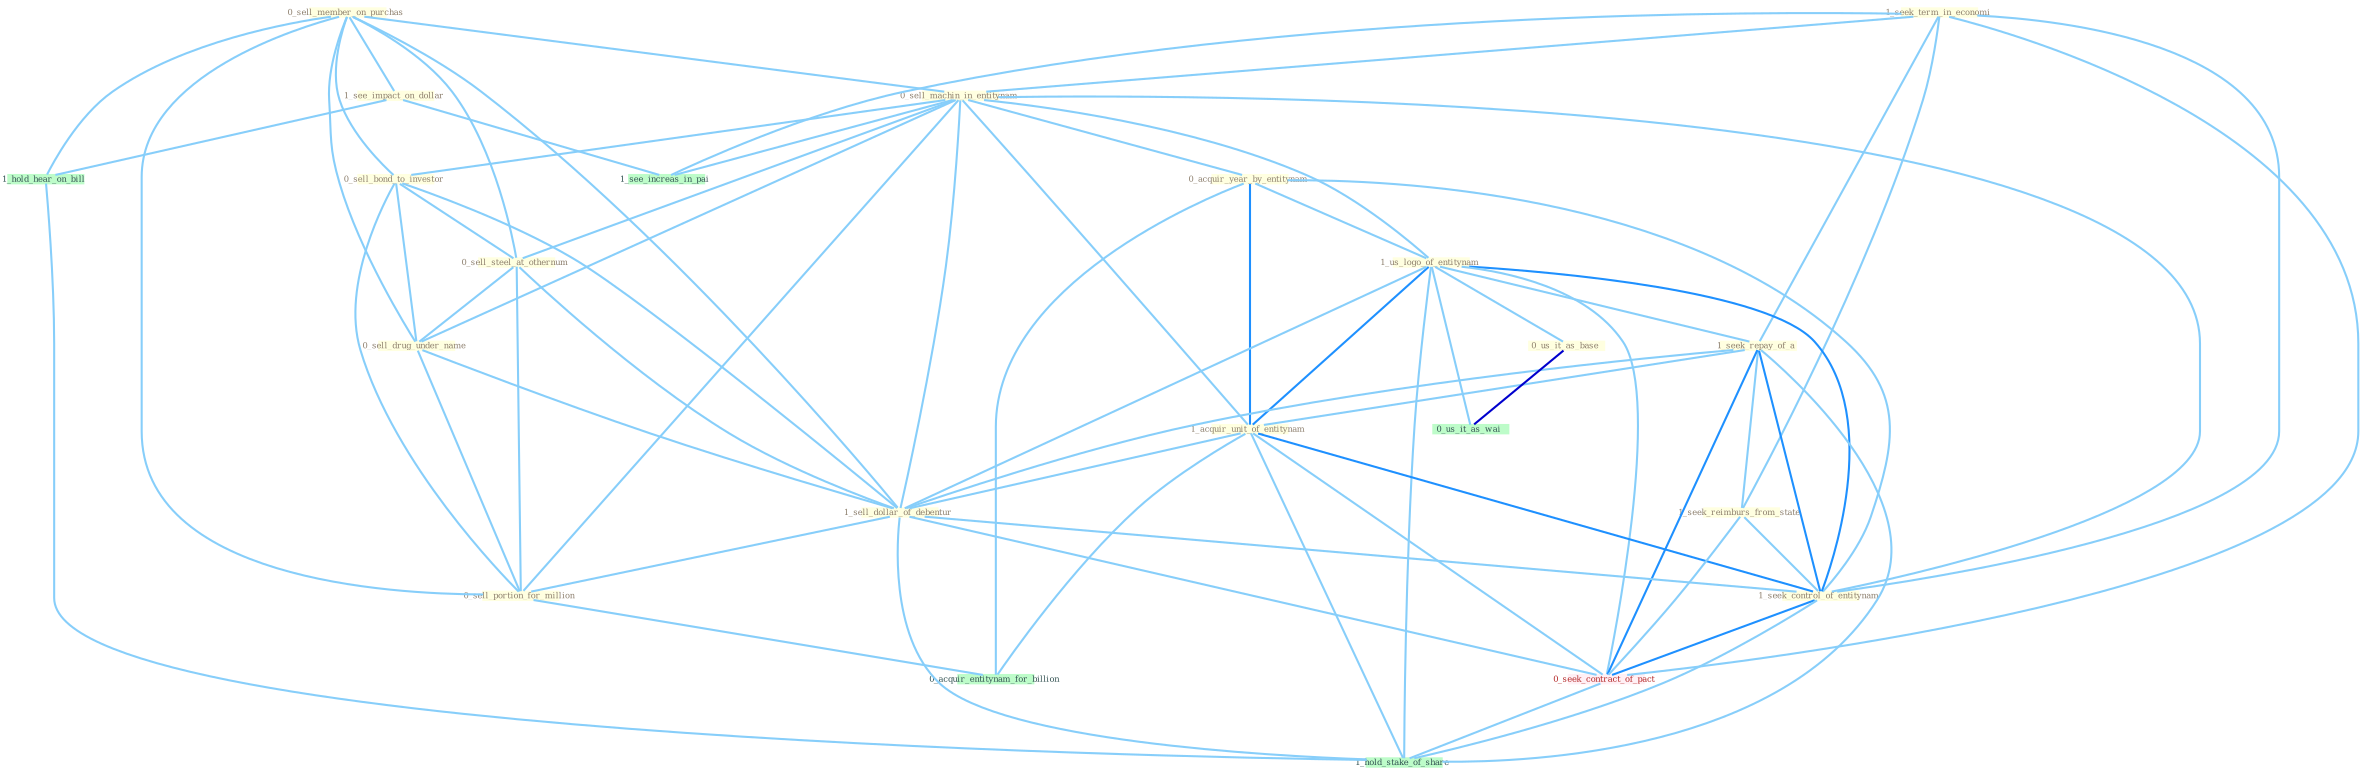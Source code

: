 Graph G{ 
    node
    [shape=polygon,style=filled,width=.5,height=.06,color="#BDFCC9",fixedsize=true,fontsize=4,
    fontcolor="#2f4f4f"];
    {node
    [color="#ffffe0", fontcolor="#8b7d6b"] "0_sell_member_on_purchas " "1_seek_term_in_economi " "0_sell_machin_in_entitynam " "0_sell_bond_to_investor " "0_sell_steel_at_othernum " "0_acquir_year_by_entitynam " "0_sell_drug_under_name " "1_us_logo_of_entitynam " "1_seek_repay_of_a " "0_us_it_as_base " "1_acquir_unit_of_entitynam " "1_seek_reimburs_from_state " "1_sell_dollar_of_debentur " "1_seek_control_of_entitynam " "0_sell_portion_for_million " "1_see_impact_on_dollar "}
{node [color="#fff0f5", fontcolor="#b22222"] "0_seek_contract_of_pact "}
edge [color="#B0E2FF"];

	"0_sell_member_on_purchas " -- "0_sell_machin_in_entitynam " [w="1", color="#87cefa" ];
	"0_sell_member_on_purchas " -- "0_sell_bond_to_investor " [w="1", color="#87cefa" ];
	"0_sell_member_on_purchas " -- "0_sell_steel_at_othernum " [w="1", color="#87cefa" ];
	"0_sell_member_on_purchas " -- "0_sell_drug_under_name " [w="1", color="#87cefa" ];
	"0_sell_member_on_purchas " -- "1_sell_dollar_of_debentur " [w="1", color="#87cefa" ];
	"0_sell_member_on_purchas " -- "0_sell_portion_for_million " [w="1", color="#87cefa" ];
	"0_sell_member_on_purchas " -- "1_see_impact_on_dollar " [w="1", color="#87cefa" ];
	"0_sell_member_on_purchas " -- "1_hold_hear_on_bill " [w="1", color="#87cefa" ];
	"1_seek_term_in_economi " -- "0_sell_machin_in_entitynam " [w="1", color="#87cefa" ];
	"1_seek_term_in_economi " -- "1_seek_repay_of_a " [w="1", color="#87cefa" ];
	"1_seek_term_in_economi " -- "1_seek_reimburs_from_state " [w="1", color="#87cefa" ];
	"1_seek_term_in_economi " -- "1_seek_control_of_entitynam " [w="1", color="#87cefa" ];
	"1_seek_term_in_economi " -- "0_seek_contract_of_pact " [w="1", color="#87cefa" ];
	"1_seek_term_in_economi " -- "1_see_increas_in_pai " [w="1", color="#87cefa" ];
	"0_sell_machin_in_entitynam " -- "0_sell_bond_to_investor " [w="1", color="#87cefa" ];
	"0_sell_machin_in_entitynam " -- "0_sell_steel_at_othernum " [w="1", color="#87cefa" ];
	"0_sell_machin_in_entitynam " -- "0_acquir_year_by_entitynam " [w="1", color="#87cefa" ];
	"0_sell_machin_in_entitynam " -- "0_sell_drug_under_name " [w="1", color="#87cefa" ];
	"0_sell_machin_in_entitynam " -- "1_us_logo_of_entitynam " [w="1", color="#87cefa" ];
	"0_sell_machin_in_entitynam " -- "1_acquir_unit_of_entitynam " [w="1", color="#87cefa" ];
	"0_sell_machin_in_entitynam " -- "1_sell_dollar_of_debentur " [w="1", color="#87cefa" ];
	"0_sell_machin_in_entitynam " -- "1_seek_control_of_entitynam " [w="1", color="#87cefa" ];
	"0_sell_machin_in_entitynam " -- "0_sell_portion_for_million " [w="1", color="#87cefa" ];
	"0_sell_machin_in_entitynam " -- "1_see_increas_in_pai " [w="1", color="#87cefa" ];
	"0_sell_bond_to_investor " -- "0_sell_steel_at_othernum " [w="1", color="#87cefa" ];
	"0_sell_bond_to_investor " -- "0_sell_drug_under_name " [w="1", color="#87cefa" ];
	"0_sell_bond_to_investor " -- "1_sell_dollar_of_debentur " [w="1", color="#87cefa" ];
	"0_sell_bond_to_investor " -- "0_sell_portion_for_million " [w="1", color="#87cefa" ];
	"0_sell_steel_at_othernum " -- "0_sell_drug_under_name " [w="1", color="#87cefa" ];
	"0_sell_steel_at_othernum " -- "1_sell_dollar_of_debentur " [w="1", color="#87cefa" ];
	"0_sell_steel_at_othernum " -- "0_sell_portion_for_million " [w="1", color="#87cefa" ];
	"0_acquir_year_by_entitynam " -- "1_us_logo_of_entitynam " [w="1", color="#87cefa" ];
	"0_acquir_year_by_entitynam " -- "1_acquir_unit_of_entitynam " [w="2", color="#1e90ff" , len=0.8];
	"0_acquir_year_by_entitynam " -- "1_seek_control_of_entitynam " [w="1", color="#87cefa" ];
	"0_acquir_year_by_entitynam " -- "0_acquir_entitynam_for_billion " [w="1", color="#87cefa" ];
	"0_sell_drug_under_name " -- "1_sell_dollar_of_debentur " [w="1", color="#87cefa" ];
	"0_sell_drug_under_name " -- "0_sell_portion_for_million " [w="1", color="#87cefa" ];
	"1_us_logo_of_entitynam " -- "1_seek_repay_of_a " [w="1", color="#87cefa" ];
	"1_us_logo_of_entitynam " -- "0_us_it_as_base " [w="1", color="#87cefa" ];
	"1_us_logo_of_entitynam " -- "1_acquir_unit_of_entitynam " [w="2", color="#1e90ff" , len=0.8];
	"1_us_logo_of_entitynam " -- "1_sell_dollar_of_debentur " [w="1", color="#87cefa" ];
	"1_us_logo_of_entitynam " -- "1_seek_control_of_entitynam " [w="2", color="#1e90ff" , len=0.8];
	"1_us_logo_of_entitynam " -- "0_seek_contract_of_pact " [w="1", color="#87cefa" ];
	"1_us_logo_of_entitynam " -- "0_us_it_as_wai " [w="1", color="#87cefa" ];
	"1_us_logo_of_entitynam " -- "1_hold_stake_of_share " [w="1", color="#87cefa" ];
	"1_seek_repay_of_a " -- "1_acquir_unit_of_entitynam " [w="1", color="#87cefa" ];
	"1_seek_repay_of_a " -- "1_seek_reimburs_from_state " [w="1", color="#87cefa" ];
	"1_seek_repay_of_a " -- "1_sell_dollar_of_debentur " [w="1", color="#87cefa" ];
	"1_seek_repay_of_a " -- "1_seek_control_of_entitynam " [w="2", color="#1e90ff" , len=0.8];
	"1_seek_repay_of_a " -- "0_seek_contract_of_pact " [w="2", color="#1e90ff" , len=0.8];
	"1_seek_repay_of_a " -- "1_hold_stake_of_share " [w="1", color="#87cefa" ];
	"0_us_it_as_base " -- "0_us_it_as_wai " [w="3", color="#0000cd" , len=0.6];
	"1_acquir_unit_of_entitynam " -- "1_sell_dollar_of_debentur " [w="1", color="#87cefa" ];
	"1_acquir_unit_of_entitynam " -- "1_seek_control_of_entitynam " [w="2", color="#1e90ff" , len=0.8];
	"1_acquir_unit_of_entitynam " -- "0_seek_contract_of_pact " [w="1", color="#87cefa" ];
	"1_acquir_unit_of_entitynam " -- "0_acquir_entitynam_for_billion " [w="1", color="#87cefa" ];
	"1_acquir_unit_of_entitynam " -- "1_hold_stake_of_share " [w="1", color="#87cefa" ];
	"1_seek_reimburs_from_state " -- "1_seek_control_of_entitynam " [w="1", color="#87cefa" ];
	"1_seek_reimburs_from_state " -- "0_seek_contract_of_pact " [w="1", color="#87cefa" ];
	"1_sell_dollar_of_debentur " -- "1_seek_control_of_entitynam " [w="1", color="#87cefa" ];
	"1_sell_dollar_of_debentur " -- "0_sell_portion_for_million " [w="1", color="#87cefa" ];
	"1_sell_dollar_of_debentur " -- "0_seek_contract_of_pact " [w="1", color="#87cefa" ];
	"1_sell_dollar_of_debentur " -- "1_hold_stake_of_share " [w="1", color="#87cefa" ];
	"1_seek_control_of_entitynam " -- "0_seek_contract_of_pact " [w="2", color="#1e90ff" , len=0.8];
	"1_seek_control_of_entitynam " -- "1_hold_stake_of_share " [w="1", color="#87cefa" ];
	"0_sell_portion_for_million " -- "0_acquir_entitynam_for_billion " [w="1", color="#87cefa" ];
	"1_see_impact_on_dollar " -- "1_see_increas_in_pai " [w="1", color="#87cefa" ];
	"1_see_impact_on_dollar " -- "1_hold_hear_on_bill " [w="1", color="#87cefa" ];
	"0_seek_contract_of_pact " -- "1_hold_stake_of_share " [w="1", color="#87cefa" ];
	"1_hold_hear_on_bill " -- "1_hold_stake_of_share " [w="1", color="#87cefa" ];
}